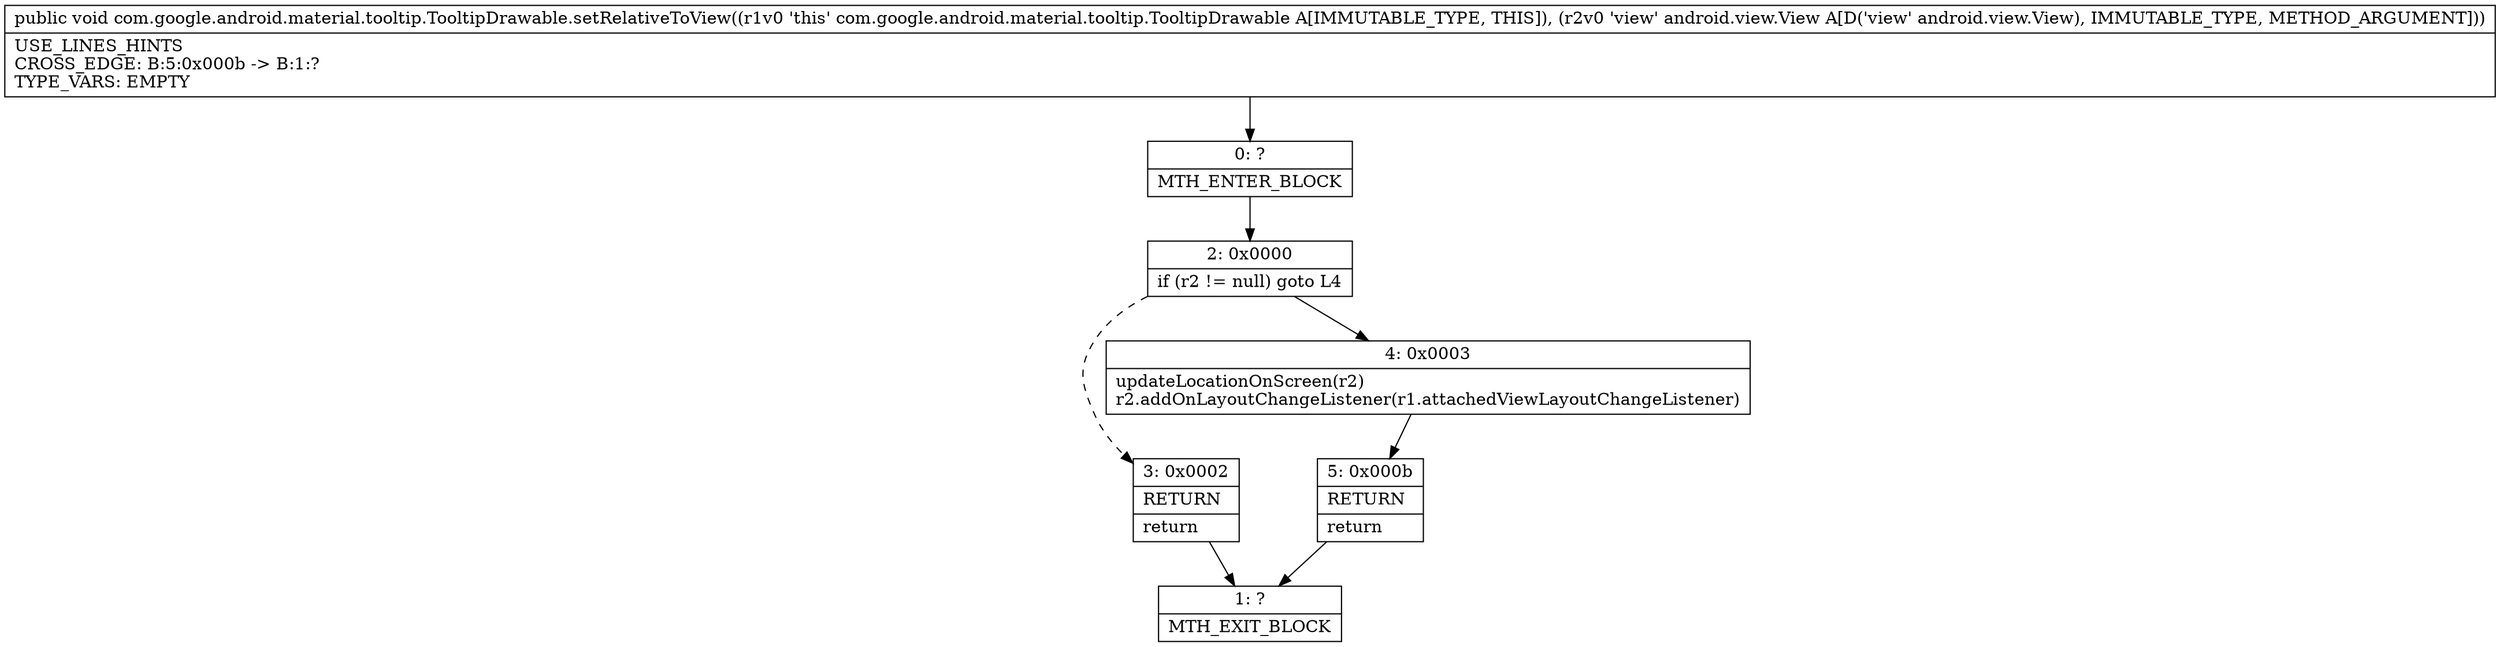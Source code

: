 digraph "CFG forcom.google.android.material.tooltip.TooltipDrawable.setRelativeToView(Landroid\/view\/View;)V" {
Node_0 [shape=record,label="{0\:\ ?|MTH_ENTER_BLOCK\l}"];
Node_2 [shape=record,label="{2\:\ 0x0000|if (r2 != null) goto L4\l}"];
Node_3 [shape=record,label="{3\:\ 0x0002|RETURN\l|return\l}"];
Node_1 [shape=record,label="{1\:\ ?|MTH_EXIT_BLOCK\l}"];
Node_4 [shape=record,label="{4\:\ 0x0003|updateLocationOnScreen(r2)\lr2.addOnLayoutChangeListener(r1.attachedViewLayoutChangeListener)\l}"];
Node_5 [shape=record,label="{5\:\ 0x000b|RETURN\l|return\l}"];
MethodNode[shape=record,label="{public void com.google.android.material.tooltip.TooltipDrawable.setRelativeToView((r1v0 'this' com.google.android.material.tooltip.TooltipDrawable A[IMMUTABLE_TYPE, THIS]), (r2v0 'view' android.view.View A[D('view' android.view.View), IMMUTABLE_TYPE, METHOD_ARGUMENT]))  | USE_LINES_HINTS\lCROSS_EDGE: B:5:0x000b \-\> B:1:?\lTYPE_VARS: EMPTY\l}"];
MethodNode -> Node_0;Node_0 -> Node_2;
Node_2 -> Node_3[style=dashed];
Node_2 -> Node_4;
Node_3 -> Node_1;
Node_4 -> Node_5;
Node_5 -> Node_1;
}

